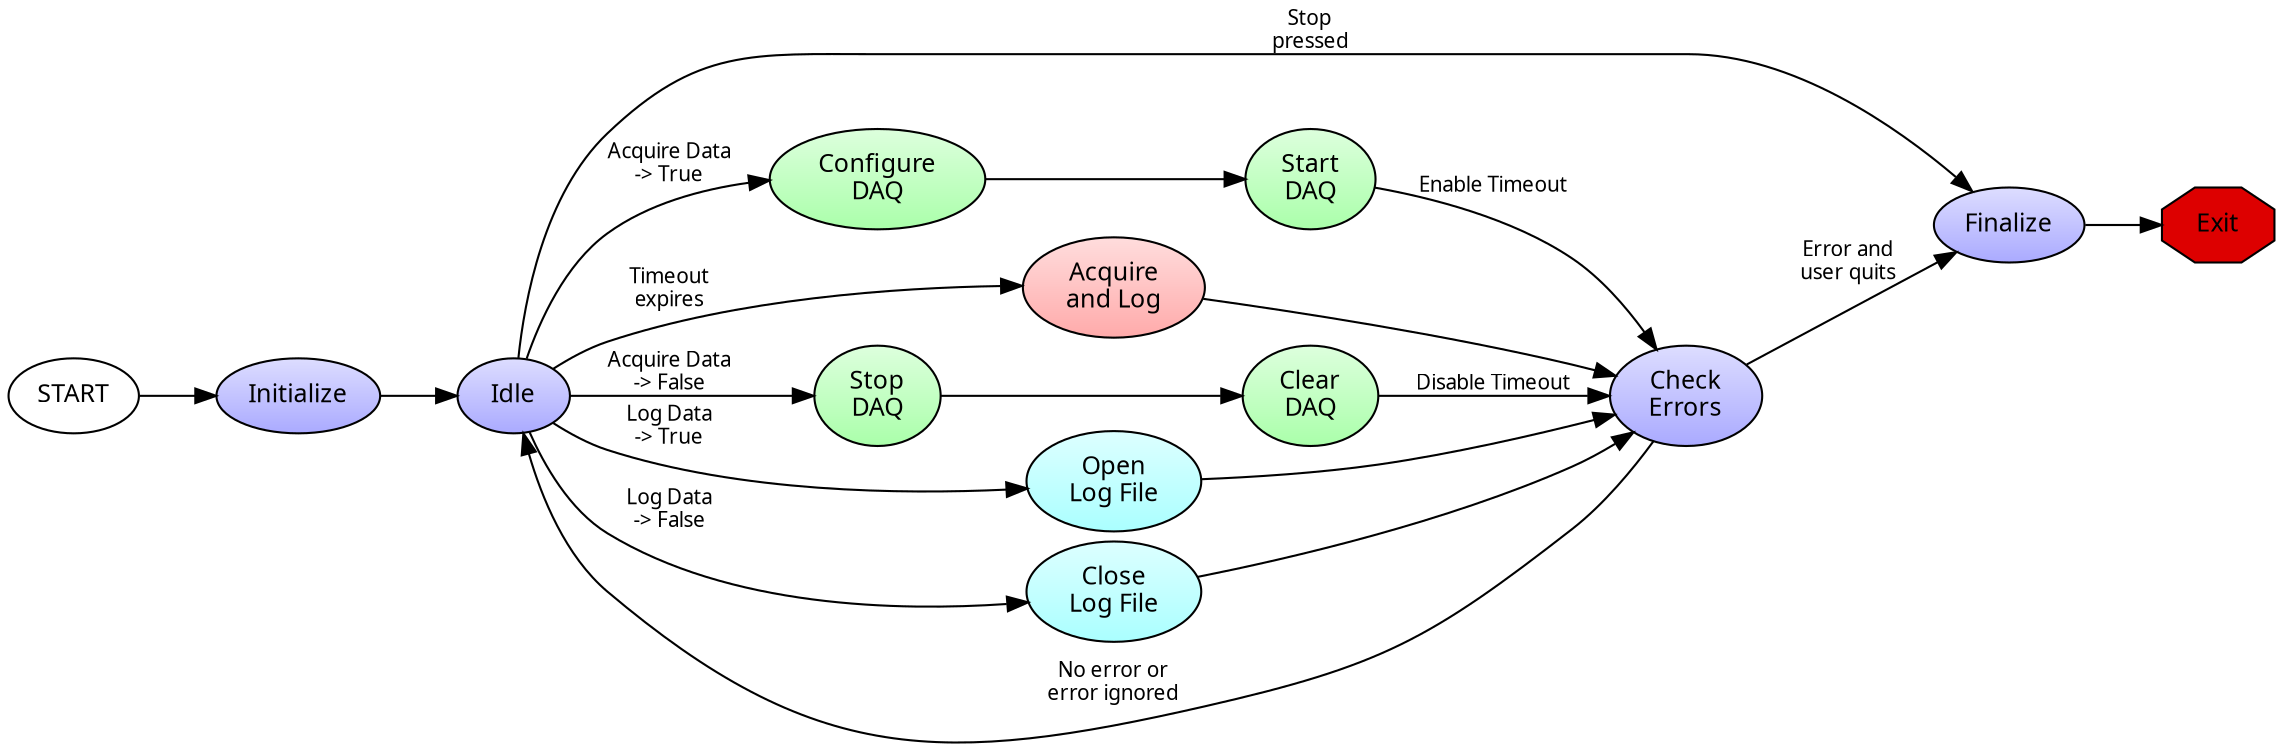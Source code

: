 digraph {
	graph [bgcolor=transparent, dpi=300];
	rankdir=LR;
    node [fontname="Sans", fontsize=12, fillcolor="#AAAAFF:#DDDDFF", gradientangle=90, style=filled];
	edge [fontname="Sans", fontsize=10];
	
	START [fillcolor="white"];
	init   [label="Initialize"];
	idle  [label="Idle"];
	error [label="Check\nErrors"];
	quit  [label="Finalize"];
	config [label="Configure\nDAQ", fillcolor="#AAFFAA:#DDFFDD"];
	start [label="Start\nDAQ", fillcolor="#AAFFAA:#DDFFDD"];
	data  [label="Acquire\nand Log", fillcolor="#FFAAAA:#FFDDDD"];
	stop  [label="Stop\nDAQ", fillcolor="#AAFFAA:#DDFFDD"];
	clear [label="Clear\nDAQ", fillcolor="#AAFFAA:#DDFFDD"];
	open  [label="Open\nLog File", fillcolor="#AAFFFF:#DDFFFF"];
	close [label="Close\nLog File", fillcolor="#AAFFFF:#DDFFFF"];
	exit [label="Exit", shape="octagon", fillcolor="#DD0000", style=filled];
 
    START -> init;
	init -> idle;
	idle -> config [label="Acquire Data\n-> True"];
	config -> start;
	start -> error [label="Enable Timeout"];
	idle -> stop [label="Acquire Data\n-> False"];
	stop -> clear;
	clear -> error [label="Disable Timeout"];
	idle -> open [label="Log Data\n-> True"];
	open -> error;
	idle -> close [label="Log Data\n-> False"];
	close -> error;
	idle -> data [label="Timeout\nexpires"];
	data -> error;
	error -> idle [label="No error or\nerror ignored"];
	error -> quit [label="Error and\nuser quits"];
	idle -> quit [label="Stop\npressed"];
	quit -> exit;
	
//	{rank = same; timer1; timer2;}
}
